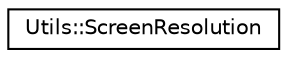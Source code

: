 digraph "Graphical Class Hierarchy"
{
  edge [fontname="Helvetica",fontsize="10",labelfontname="Helvetica",labelfontsize="10"];
  node [fontname="Helvetica",fontsize="10",shape=record];
  rankdir="LR";
  Node1 [label="Utils::ScreenResolution",height=0.2,width=0.4,color="black", fillcolor="white", style="filled",URL="$structUtils_1_1ScreenResolution.html"];
}
